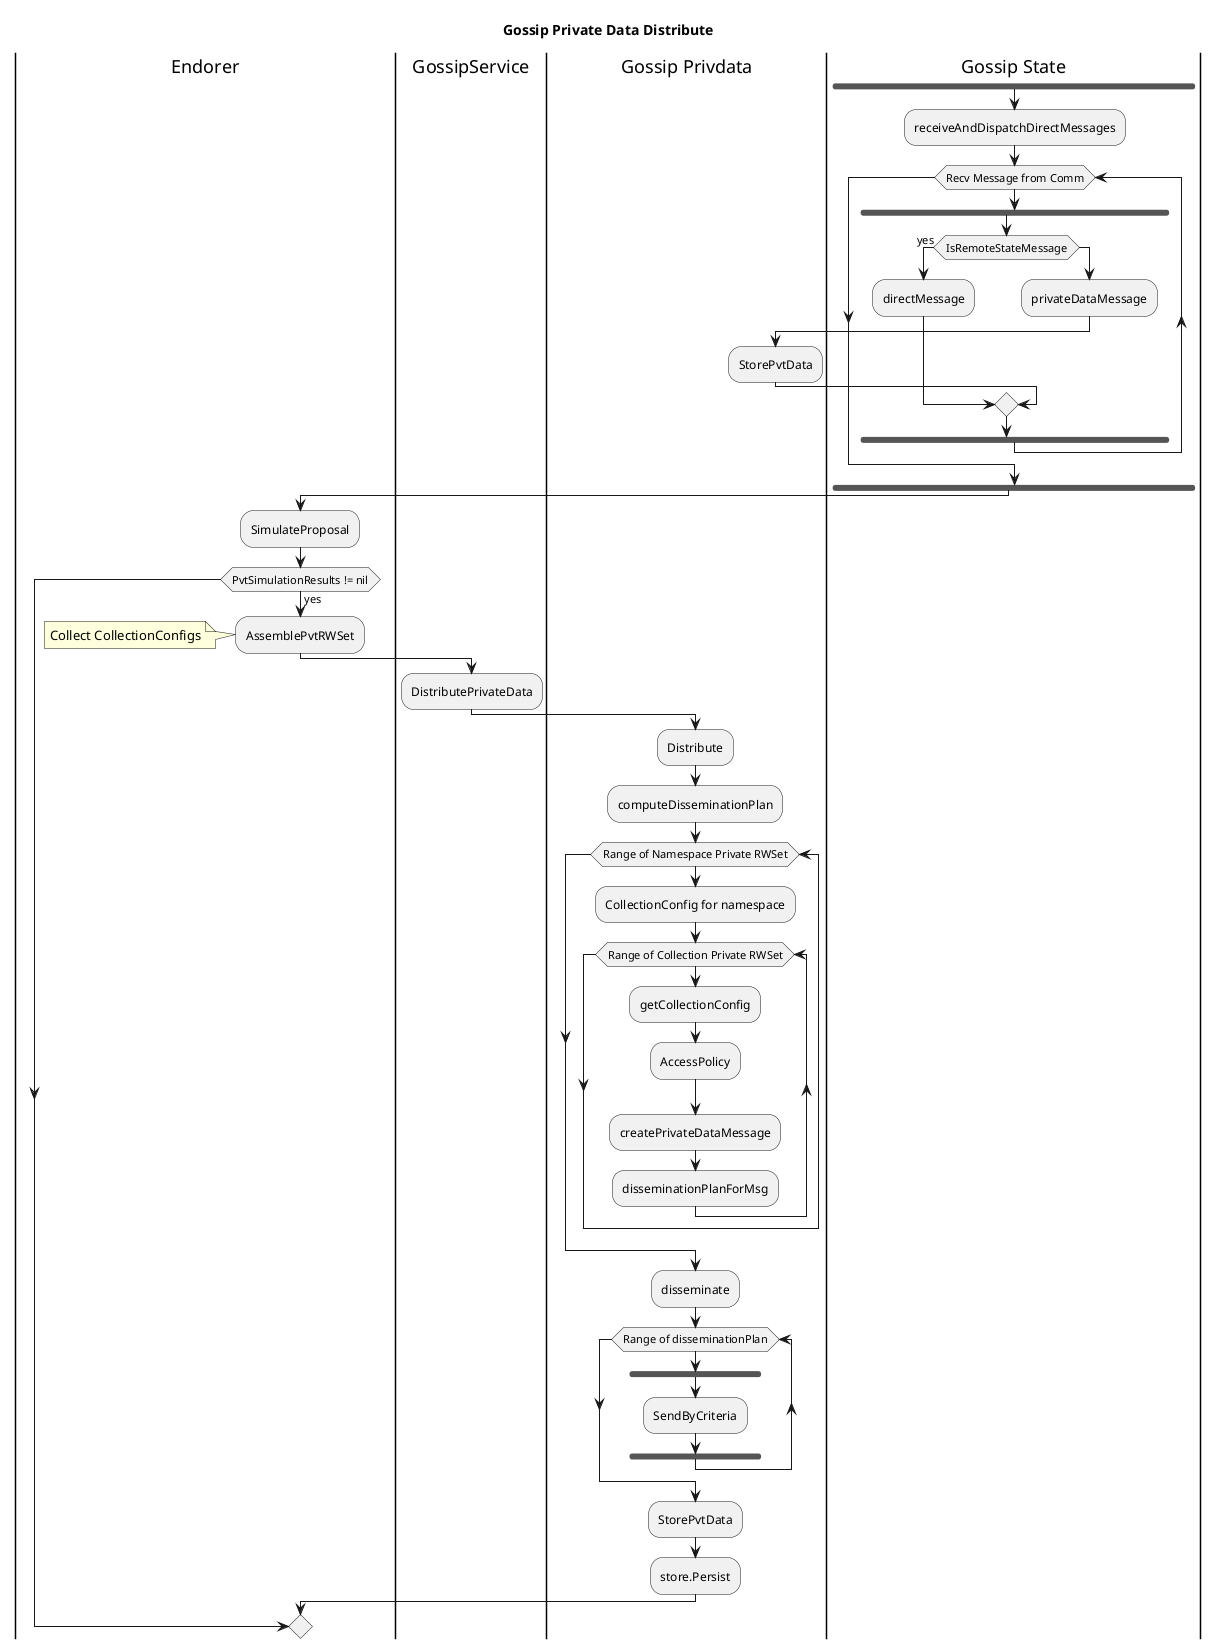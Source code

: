 @startuml

title Gossip Private Data Distribute

|Endorer|
|GossipService|
|Gossip Privdata|
|Gossip State|

|Gossip State|
fork
    :receiveAndDispatchDirectMessages;
    while (Recv Message from Comm)
        fork
            if (IsRemoteStateMessage) then (yes)
                :directMessage;
            else
                :privateDataMessage;
|Gossip Privdata|
                :StorePvtData;
|Gossip State|
            endif
        endfork
    endwhile
endfork

|Endorer|
:SimulateProposal;
if (PvtSimulationResults != nil) then (yes)
    :AssemblePvtRWSet;
    note left: Collect CollectionConfigs
|GossipService|
    :DistributePrivateData;
|Gossip Privdata|
    :Distribute;
    :computeDisseminationPlan;
    while (Range of Namespace Private RWSet)
        :CollectionConfig for namespace;
        while (Range of Collection Private RWSet)
            :getCollectionConfig;
            :AccessPolicy;
            :createPrivateDataMessage;
            :disseminationPlanForMsg;
        endwhile
    endwhile
    :disseminate;
    while (Range of disseminationPlan)
        fork
            :SendByCriteria;
        endfork
    endwhile
    :StorePvtData;
    :store.Persist;
endif

@enduml
